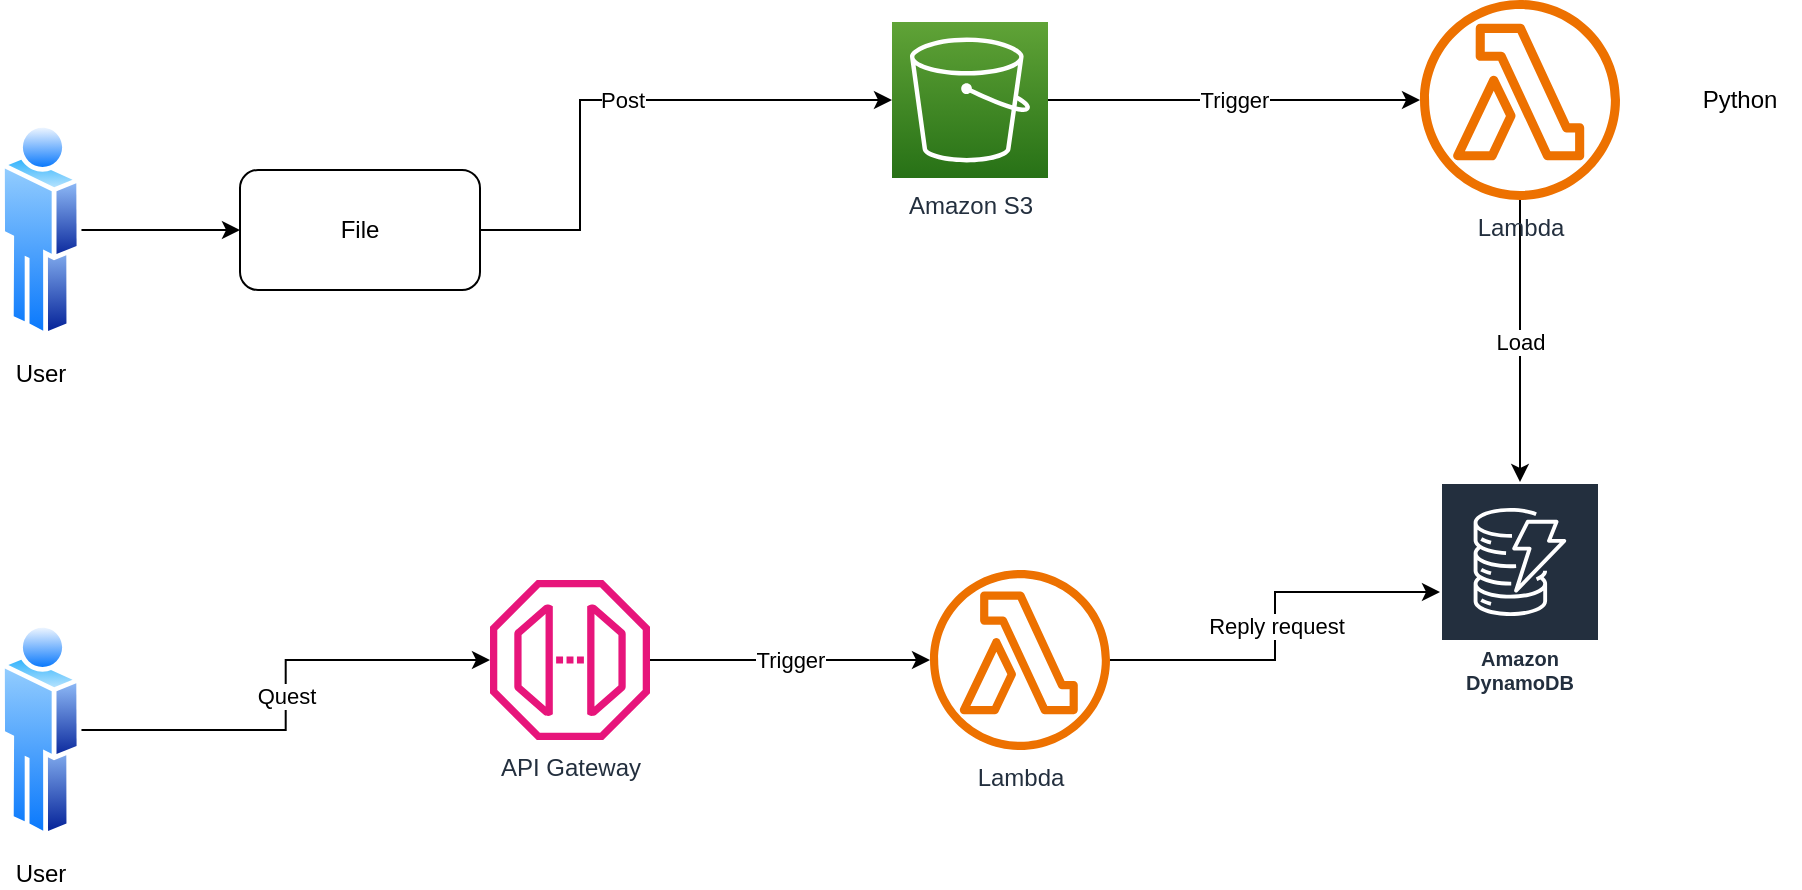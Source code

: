 <mxfile version="28.2.8">
  <diagram id="Ht1M8jgEwFfnCIfOTk4-" name="Page-1">
    <mxGraphModel dx="1384" dy="755" grid="1" gridSize="10" guides="1" tooltips="1" connect="1" arrows="1" fold="1" page="1" pageScale="1" pageWidth="1169" pageHeight="827" math="0" shadow="0">
      <root>
        <mxCell id="0" />
        <mxCell id="1" parent="0" />
        <mxCell id="gm24d5HTsV-4dUFH50eJ-7" value="Trigger" style="edgeStyle=orthogonalEdgeStyle;rounded=0;orthogonalLoop=1;jettySize=auto;html=1;" edge="1" parent="1" source="UEzPUAAOIrF-is8g5C7q-116" target="gm24d5HTsV-4dUFH50eJ-6">
          <mxGeometry relative="1" as="geometry" />
        </mxCell>
        <mxCell id="UEzPUAAOIrF-is8g5C7q-116" value="Amazon S3" style="outlineConnect=0;fontColor=#232F3E;gradientColor=#60A337;gradientDirection=north;fillColor=#277116;strokeColor=#ffffff;dashed=0;verticalLabelPosition=bottom;verticalAlign=top;align=center;html=1;fontSize=12;fontStyle=0;aspect=fixed;shape=mxgraph.aws4.resourceIcon;resIcon=mxgraph.aws4.s3;labelBackgroundColor=#ffffff;" parent="1" vertex="1">
          <mxGeometry x="606.0" y="161" width="78" height="78" as="geometry" />
        </mxCell>
        <mxCell id="gm24d5HTsV-4dUFH50eJ-4" style="edgeStyle=orthogonalEdgeStyle;rounded=0;orthogonalLoop=1;jettySize=auto;html=1;" edge="1" parent="1" source="gm24d5HTsV-4dUFH50eJ-1" target="gm24d5HTsV-4dUFH50eJ-3">
          <mxGeometry relative="1" as="geometry" />
        </mxCell>
        <mxCell id="gm24d5HTsV-4dUFH50eJ-1" value="User" style="image;aspect=fixed;perimeter=ellipsePerimeter;html=1;align=center;shadow=0;dashed=0;spacingTop=3;image=img/lib/active_directory/user.svg;" vertex="1" parent="1">
          <mxGeometry x="160" y="210" width="40.7" height="110" as="geometry" />
        </mxCell>
        <mxCell id="gm24d5HTsV-4dUFH50eJ-5" value="Post" style="edgeStyle=orthogonalEdgeStyle;rounded=0;orthogonalLoop=1;jettySize=auto;html=1;" edge="1" parent="1" source="gm24d5HTsV-4dUFH50eJ-3" target="UEzPUAAOIrF-is8g5C7q-116">
          <mxGeometry relative="1" as="geometry">
            <mxPoint x="400" y="71" as="targetPoint" />
            <Array as="points">
              <mxPoint x="450" y="265" />
              <mxPoint x="450" y="200" />
            </Array>
          </mxGeometry>
        </mxCell>
        <mxCell id="gm24d5HTsV-4dUFH50eJ-3" value="File" style="rounded=1;whiteSpace=wrap;html=1;" vertex="1" parent="1">
          <mxGeometry x="280" y="235" width="120" height="60" as="geometry" />
        </mxCell>
        <mxCell id="gm24d5HTsV-4dUFH50eJ-9" value="Load" style="edgeStyle=orthogonalEdgeStyle;rounded=0;orthogonalLoop=1;jettySize=auto;html=1;" edge="1" parent="1" source="gm24d5HTsV-4dUFH50eJ-6" target="gm24d5HTsV-4dUFH50eJ-8">
          <mxGeometry relative="1" as="geometry" />
        </mxCell>
        <mxCell id="gm24d5HTsV-4dUFH50eJ-6" value="Lambda" style="sketch=0;outlineConnect=0;fontColor=#232F3E;gradientColor=none;fillColor=#ED7100;strokeColor=none;dashed=0;verticalLabelPosition=bottom;verticalAlign=top;align=center;html=1;fontSize=12;fontStyle=0;aspect=fixed;pointerEvents=1;shape=mxgraph.aws4.lambda_function;" vertex="1" parent="1">
          <mxGeometry x="870" y="150" width="100" height="100" as="geometry" />
        </mxCell>
        <mxCell id="gm24d5HTsV-4dUFH50eJ-8" value="Amazon DynamoDB" style="sketch=0;outlineConnect=0;fontColor=#232F3E;gradientColor=none;strokeColor=#ffffff;fillColor=#232F3E;dashed=0;verticalLabelPosition=middle;verticalAlign=bottom;align=center;html=1;whiteSpace=wrap;fontSize=10;fontStyle=1;spacing=3;shape=mxgraph.aws4.productIcon;prIcon=mxgraph.aws4.dynamodb;" vertex="1" parent="1">
          <mxGeometry x="880" y="391" width="80" height="110" as="geometry" />
        </mxCell>
        <mxCell id="gm24d5HTsV-4dUFH50eJ-10" value="Python" style="text;html=1;whiteSpace=wrap;strokeColor=none;fillColor=none;align=center;verticalAlign=middle;rounded=0;" vertex="1" parent="1">
          <mxGeometry x="1000" y="185" width="60" height="30" as="geometry" />
        </mxCell>
        <mxCell id="gm24d5HTsV-4dUFH50eJ-15" value="Trigger" style="edgeStyle=orthogonalEdgeStyle;rounded=0;orthogonalLoop=1;jettySize=auto;html=1;" edge="1" parent="1" source="gm24d5HTsV-4dUFH50eJ-11" target="gm24d5HTsV-4dUFH50eJ-14">
          <mxGeometry relative="1" as="geometry" />
        </mxCell>
        <mxCell id="gm24d5HTsV-4dUFH50eJ-11" value="API Gateway" style="sketch=0;outlineConnect=0;fontColor=#232F3E;gradientColor=none;fillColor=#E7157B;strokeColor=none;dashed=0;verticalLabelPosition=bottom;verticalAlign=top;align=center;html=1;fontSize=12;fontStyle=0;aspect=fixed;pointerEvents=1;shape=mxgraph.aws4.endpoint;" vertex="1" parent="1">
          <mxGeometry x="405" y="440" width="80" height="80" as="geometry" />
        </mxCell>
        <mxCell id="gm24d5HTsV-4dUFH50eJ-13" value="Quest" style="edgeStyle=orthogonalEdgeStyle;rounded=0;orthogonalLoop=1;jettySize=auto;html=1;" edge="1" parent="1" source="gm24d5HTsV-4dUFH50eJ-12" target="gm24d5HTsV-4dUFH50eJ-11">
          <mxGeometry relative="1" as="geometry" />
        </mxCell>
        <mxCell id="gm24d5HTsV-4dUFH50eJ-12" value="User" style="image;aspect=fixed;perimeter=ellipsePerimeter;html=1;align=center;shadow=0;dashed=0;spacingTop=3;image=img/lib/active_directory/user.svg;" vertex="1" parent="1">
          <mxGeometry x="160" y="460" width="40.7" height="110" as="geometry" />
        </mxCell>
        <mxCell id="gm24d5HTsV-4dUFH50eJ-16" value="Reply request" style="edgeStyle=orthogonalEdgeStyle;rounded=0;orthogonalLoop=1;jettySize=auto;html=1;" edge="1" parent="1" source="gm24d5HTsV-4dUFH50eJ-14" target="gm24d5HTsV-4dUFH50eJ-8">
          <mxGeometry relative="1" as="geometry" />
        </mxCell>
        <mxCell id="gm24d5HTsV-4dUFH50eJ-14" value="Lambda" style="sketch=0;outlineConnect=0;fontColor=#232F3E;gradientColor=none;fillColor=#ED7100;strokeColor=none;dashed=0;verticalLabelPosition=bottom;verticalAlign=top;align=center;html=1;fontSize=12;fontStyle=0;aspect=fixed;pointerEvents=1;shape=mxgraph.aws4.lambda_function;" vertex="1" parent="1">
          <mxGeometry x="625" y="435" width="90" height="90" as="geometry" />
        </mxCell>
      </root>
    </mxGraphModel>
  </diagram>
</mxfile>
